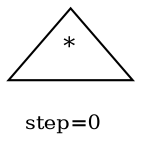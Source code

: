 digraph {
  graph  [labelloc=bottom,labeljust=left,fontsize="10",label="step=0"];
  "526" [shape=triangle,peripheries="1",label=<<SUP>*</SUP>>,labelfontcolor=black,color=black];
}